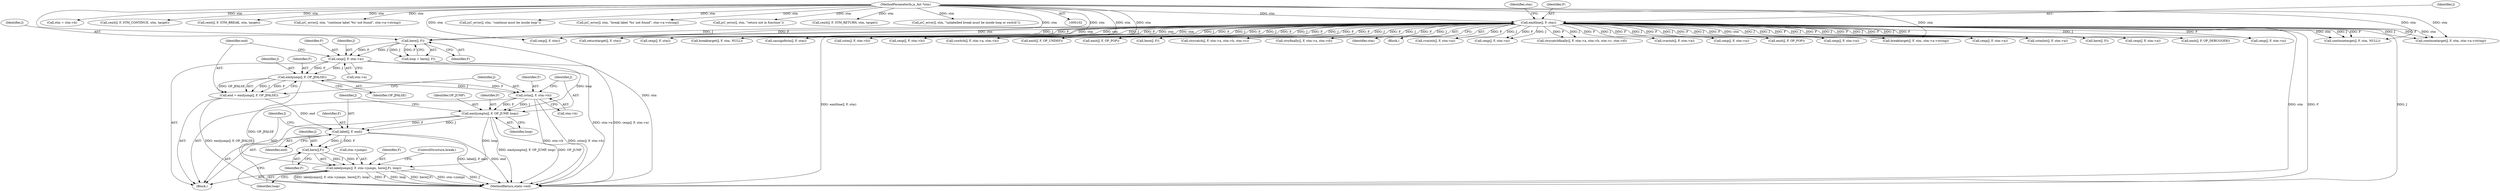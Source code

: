 digraph "0_ghostscript_5008105780c0b0182ea6eda83ad5598f225be3ee@pointer" {
"1000267" [label="(Call,cexp(J, F, stm->a))"];
"1000264" [label="(Call,here(J, F))"];
"1000111" [label="(Call,emitline(J, F, stm))"];
"1000104" [label="(MethodParameterIn,js_Ast *stm)"];
"1000275" [label="(Call,emitjump(J, F, OP_JFALSE))"];
"1000273" [label="(Call,end = emitjump(J, F, OP_JFALSE))"];
"1000290" [label="(Call,label(J, F, end))"];
"1000300" [label="(Call,here(J,F))"];
"1000294" [label="(Call,labeljumps(J, F, stm->jumps, here(J,F), loop))"];
"1000279" [label="(Call,cstm(J, F, stm->b))"];
"1000285" [label="(Call,emitjumpto(J, F, OP_JUMP, loop))"];
"1000561" [label="(Call,breaktarget(J, F, stm, stm->a->string))"];
"1000647" [label="(Call,continuetarget(J, F, stm, NULL))"];
"1000301" [label="(Identifier,J)"];
"1000513" [label="(Call,cstm(J, F, stm->b))"];
"1000104" [label="(MethodParameterIn,js_Ast *stm)"];
"1000414" [label="(Call,cexp(J, F, stm->b))"];
"1000492" [label="(Call,cswitch(J, F, stm->a, stm->b))"];
"1000622" [label="(Call,continuetarget(J, F, stm, stm->a->string))"];
"1000687" [label="(Call,emit(J, F, OP_UNDEF))"];
"1000693" [label="(Call,returntarget(J, F, stm))"];
"1000277" [label="(Identifier,F)"];
"1000819" [label="(Call,cexp(J, F, stm))"];
"1000815" [label="(Call,emit(J, F, OP_POP))"];
"1000225" [label="(Call,here(J, F))"];
"1000779" [label="(Call,ctrycatch(J, F, stm->a, stm->b, stm->c))"];
"1000793" [label="(Call,ctryfinally(J, F, stm->a, stm->d))"];
"1000276" [label="(Identifier,J)"];
"1000294" [label="(Call,labeljumps(J, F, stm->jumps, here(J,F), loop))"];
"1000282" [label="(Call,stm->b)"];
"1000288" [label="(Identifier,OP_JUMP)"];
"1000281" [label="(Identifier,F)"];
"1000296" [label="(Identifier,F)"];
"1000290" [label="(Call,label(J, F, end))"];
"1000114" [label="(Identifier,stm)"];
"1000113" [label="(Identifier,F)"];
"1000525" [label="(Call,stm = stm->b)"];
"1000292" [label="(Identifier,F)"];
"1000270" [label="(Call,stm->a)"];
"1000274" [label="(Identifier,end)"];
"1000834" [label="(MethodReturn,static void)"];
"1000112" [label="(Identifier,J)"];
"1000268" [label="(Identifier,J)"];
"1000105" [label="(Block,)"];
"1000146" [label="(Call,cvarinit(J, F, stm->a))"];
"1000265" [label="(Identifier,J)"];
"1000716" [label="(Call,cexp(J, F, stm->a))"];
"1000763" [label="(Call,ctrycatchfinally(J, F, stm->a, stm->b, stm->c, stm->d))"];
"1000659" [label="(Call,cexit(J, F, STM_CONTINUE, stm, target))"];
"1000266" [label="(Identifier,F)"];
"1000314" [label="(Call,cvarinit(J, F, stm->a))"];
"1000303" [label="(Identifier,loop)"];
"1000598" [label="(Call,cexit(J, F, STM_BREAK, stm, target))"];
"1000634" [label="(Call,jsC_error(J, stm, \"continue label '%s' not found\", stm->a->string))"];
"1000199" [label="(Call,cexp(J, F, stm->a))"];
"1000304" [label="(ControlStructure,break;)"];
"1000825" [label="(Call,cexp(J, F, stm))"];
"1000286" [label="(Identifier,J)"];
"1000111" [label="(Call,emitline(J, F, stm))"];
"1000280" [label="(Identifier,J)"];
"1000586" [label="(Call,breaktarget(J, F, stm, NULL))"];
"1000655" [label="(Call,jsC_error(J, stm, \"continue must be inside loop\"))"];
"1000269" [label="(Identifier,F)"];
"1000136" [label="(Call,emit(J, F, OP_POP))"];
"1000273" [label="(Call,end = emitjump(J, F, OP_JFALSE))"];
"1000573" [label="(Call,jsC_error(J, stm, \"break label '%s' not found\", stm->a->string))"];
"1000119" [label="(Block,)"];
"1000262" [label="(Call,loop = here(J, F))"];
"1000264" [label="(Call,here(J, F))"];
"1000159" [label="(Call,cexp(J, F, stm->a))"];
"1000117" [label="(Identifier,stm)"];
"1000267" [label="(Call,cexp(J, F, stm->a))"];
"1000275" [label="(Call,emitjump(J, F, OP_JFALSE))"];
"1000291" [label="(Identifier,J)"];
"1000285" [label="(Call,emitjumpto(J, F, OP_JUMP, loop))"];
"1000680" [label="(Call,cexp(J, F, stm->a))"];
"1000123" [label="(Call,cstmlist(J, F, stm->a))"];
"1000700" [label="(Call,jsC_error(J, stm, \"return not in function\"))"];
"1000704" [label="(Call,cexit(J, F, STM_RETURN, stm, target))"];
"1000302" [label="(Identifier,F)"];
"1000297" [label="(Call,stm->jumps)"];
"1000594" [label="(Call,jsC_error(J, stm, \"unlabelled break must be inside loop or switch\"))"];
"1000339" [label="(Call,here(J, F))"];
"1000327" [label="(Call,cexp(J, F, stm->a))"];
"1000293" [label="(Identifier,end)"];
"1000804" [label="(Call,emit(J, F, OP_DEBUGGER))"];
"1000728" [label="(Call,cexp(J, F, stm->a))"];
"1000295" [label="(Identifier,J)"];
"1000440" [label="(Call,cassignforin(J, F, stm))"];
"1000300" [label="(Call,here(J,F))"];
"1000278" [label="(Identifier,OP_JFALSE)"];
"1000279" [label="(Call,cstm(J, F, stm->b))"];
"1000287" [label="(Identifier,F)"];
"1000289" [label="(Identifier,loop)"];
"1000267" -> "1000119"  [label="AST: "];
"1000267" -> "1000270"  [label="CFG: "];
"1000268" -> "1000267"  [label="AST: "];
"1000269" -> "1000267"  [label="AST: "];
"1000270" -> "1000267"  [label="AST: "];
"1000274" -> "1000267"  [label="CFG: "];
"1000267" -> "1000834"  [label="DDG: cexp(J, F, stm->a)"];
"1000267" -> "1000834"  [label="DDG: stm->a"];
"1000264" -> "1000267"  [label="DDG: J"];
"1000264" -> "1000267"  [label="DDG: F"];
"1000267" -> "1000275"  [label="DDG: J"];
"1000267" -> "1000275"  [label="DDG: F"];
"1000264" -> "1000262"  [label="AST: "];
"1000264" -> "1000266"  [label="CFG: "];
"1000265" -> "1000264"  [label="AST: "];
"1000266" -> "1000264"  [label="AST: "];
"1000262" -> "1000264"  [label="CFG: "];
"1000264" -> "1000262"  [label="DDG: J"];
"1000264" -> "1000262"  [label="DDG: F"];
"1000111" -> "1000264"  [label="DDG: J"];
"1000111" -> "1000264"  [label="DDG: F"];
"1000111" -> "1000105"  [label="AST: "];
"1000111" -> "1000114"  [label="CFG: "];
"1000112" -> "1000111"  [label="AST: "];
"1000113" -> "1000111"  [label="AST: "];
"1000114" -> "1000111"  [label="AST: "];
"1000117" -> "1000111"  [label="CFG: "];
"1000111" -> "1000834"  [label="DDG: stm"];
"1000111" -> "1000834"  [label="DDG: J"];
"1000111" -> "1000834"  [label="DDG: F"];
"1000111" -> "1000834"  [label="DDG: emitline(J, F, stm)"];
"1000104" -> "1000111"  [label="DDG: stm"];
"1000111" -> "1000123"  [label="DDG: J"];
"1000111" -> "1000123"  [label="DDG: F"];
"1000111" -> "1000136"  [label="DDG: J"];
"1000111" -> "1000136"  [label="DDG: F"];
"1000111" -> "1000146"  [label="DDG: J"];
"1000111" -> "1000146"  [label="DDG: F"];
"1000111" -> "1000159"  [label="DDG: J"];
"1000111" -> "1000159"  [label="DDG: F"];
"1000111" -> "1000199"  [label="DDG: J"];
"1000111" -> "1000199"  [label="DDG: F"];
"1000111" -> "1000225"  [label="DDG: J"];
"1000111" -> "1000225"  [label="DDG: F"];
"1000111" -> "1000314"  [label="DDG: J"];
"1000111" -> "1000314"  [label="DDG: F"];
"1000111" -> "1000327"  [label="DDG: J"];
"1000111" -> "1000327"  [label="DDG: F"];
"1000111" -> "1000339"  [label="DDG: J"];
"1000111" -> "1000339"  [label="DDG: F"];
"1000111" -> "1000414"  [label="DDG: J"];
"1000111" -> "1000414"  [label="DDG: F"];
"1000111" -> "1000440"  [label="DDG: stm"];
"1000111" -> "1000492"  [label="DDG: J"];
"1000111" -> "1000492"  [label="DDG: F"];
"1000111" -> "1000513"  [label="DDG: J"];
"1000111" -> "1000513"  [label="DDG: F"];
"1000111" -> "1000561"  [label="DDG: J"];
"1000111" -> "1000561"  [label="DDG: F"];
"1000111" -> "1000561"  [label="DDG: stm"];
"1000111" -> "1000586"  [label="DDG: J"];
"1000111" -> "1000586"  [label="DDG: F"];
"1000111" -> "1000586"  [label="DDG: stm"];
"1000111" -> "1000622"  [label="DDG: J"];
"1000111" -> "1000622"  [label="DDG: F"];
"1000111" -> "1000622"  [label="DDG: stm"];
"1000111" -> "1000647"  [label="DDG: J"];
"1000111" -> "1000647"  [label="DDG: F"];
"1000111" -> "1000647"  [label="DDG: stm"];
"1000111" -> "1000680"  [label="DDG: J"];
"1000111" -> "1000680"  [label="DDG: F"];
"1000111" -> "1000687"  [label="DDG: J"];
"1000111" -> "1000687"  [label="DDG: F"];
"1000111" -> "1000693"  [label="DDG: stm"];
"1000111" -> "1000716"  [label="DDG: J"];
"1000111" -> "1000716"  [label="DDG: F"];
"1000111" -> "1000728"  [label="DDG: J"];
"1000111" -> "1000728"  [label="DDG: F"];
"1000111" -> "1000763"  [label="DDG: J"];
"1000111" -> "1000763"  [label="DDG: F"];
"1000111" -> "1000779"  [label="DDG: J"];
"1000111" -> "1000779"  [label="DDG: F"];
"1000111" -> "1000793"  [label="DDG: J"];
"1000111" -> "1000793"  [label="DDG: F"];
"1000111" -> "1000804"  [label="DDG: J"];
"1000111" -> "1000804"  [label="DDG: F"];
"1000111" -> "1000815"  [label="DDG: J"];
"1000111" -> "1000815"  [label="DDG: F"];
"1000111" -> "1000819"  [label="DDG: stm"];
"1000111" -> "1000825"  [label="DDG: J"];
"1000111" -> "1000825"  [label="DDG: F"];
"1000111" -> "1000825"  [label="DDG: stm"];
"1000104" -> "1000102"  [label="AST: "];
"1000104" -> "1000834"  [label="DDG: stm"];
"1000104" -> "1000440"  [label="DDG: stm"];
"1000104" -> "1000525"  [label="DDG: stm"];
"1000104" -> "1000561"  [label="DDG: stm"];
"1000104" -> "1000573"  [label="DDG: stm"];
"1000104" -> "1000586"  [label="DDG: stm"];
"1000104" -> "1000594"  [label="DDG: stm"];
"1000104" -> "1000598"  [label="DDG: stm"];
"1000104" -> "1000622"  [label="DDG: stm"];
"1000104" -> "1000634"  [label="DDG: stm"];
"1000104" -> "1000647"  [label="DDG: stm"];
"1000104" -> "1000655"  [label="DDG: stm"];
"1000104" -> "1000659"  [label="DDG: stm"];
"1000104" -> "1000693"  [label="DDG: stm"];
"1000104" -> "1000700"  [label="DDG: stm"];
"1000104" -> "1000704"  [label="DDG: stm"];
"1000104" -> "1000819"  [label="DDG: stm"];
"1000104" -> "1000825"  [label="DDG: stm"];
"1000275" -> "1000273"  [label="AST: "];
"1000275" -> "1000278"  [label="CFG: "];
"1000276" -> "1000275"  [label="AST: "];
"1000277" -> "1000275"  [label="AST: "];
"1000278" -> "1000275"  [label="AST: "];
"1000273" -> "1000275"  [label="CFG: "];
"1000275" -> "1000834"  [label="DDG: OP_JFALSE"];
"1000275" -> "1000273"  [label="DDG: J"];
"1000275" -> "1000273"  [label="DDG: F"];
"1000275" -> "1000273"  [label="DDG: OP_JFALSE"];
"1000275" -> "1000279"  [label="DDG: J"];
"1000275" -> "1000279"  [label="DDG: F"];
"1000273" -> "1000119"  [label="AST: "];
"1000274" -> "1000273"  [label="AST: "];
"1000280" -> "1000273"  [label="CFG: "];
"1000273" -> "1000834"  [label="DDG: emitjump(J, F, OP_JFALSE)"];
"1000273" -> "1000290"  [label="DDG: end"];
"1000290" -> "1000119"  [label="AST: "];
"1000290" -> "1000293"  [label="CFG: "];
"1000291" -> "1000290"  [label="AST: "];
"1000292" -> "1000290"  [label="AST: "];
"1000293" -> "1000290"  [label="AST: "];
"1000295" -> "1000290"  [label="CFG: "];
"1000290" -> "1000834"  [label="DDG: label(J, F, end)"];
"1000290" -> "1000834"  [label="DDG: end"];
"1000285" -> "1000290"  [label="DDG: J"];
"1000285" -> "1000290"  [label="DDG: F"];
"1000290" -> "1000300"  [label="DDG: J"];
"1000290" -> "1000300"  [label="DDG: F"];
"1000300" -> "1000294"  [label="AST: "];
"1000300" -> "1000302"  [label="CFG: "];
"1000301" -> "1000300"  [label="AST: "];
"1000302" -> "1000300"  [label="AST: "];
"1000303" -> "1000300"  [label="CFG: "];
"1000300" -> "1000294"  [label="DDG: J"];
"1000300" -> "1000294"  [label="DDG: F"];
"1000294" -> "1000119"  [label="AST: "];
"1000294" -> "1000303"  [label="CFG: "];
"1000295" -> "1000294"  [label="AST: "];
"1000296" -> "1000294"  [label="AST: "];
"1000297" -> "1000294"  [label="AST: "];
"1000303" -> "1000294"  [label="AST: "];
"1000304" -> "1000294"  [label="CFG: "];
"1000294" -> "1000834"  [label="DDG: labeljumps(J, F, stm->jumps, here(J,F), loop)"];
"1000294" -> "1000834"  [label="DDG: F"];
"1000294" -> "1000834"  [label="DDG: loop"];
"1000294" -> "1000834"  [label="DDG: here(J,F)"];
"1000294" -> "1000834"  [label="DDG: stm->jumps"];
"1000294" -> "1000834"  [label="DDG: J"];
"1000285" -> "1000294"  [label="DDG: loop"];
"1000279" -> "1000119"  [label="AST: "];
"1000279" -> "1000282"  [label="CFG: "];
"1000280" -> "1000279"  [label="AST: "];
"1000281" -> "1000279"  [label="AST: "];
"1000282" -> "1000279"  [label="AST: "];
"1000286" -> "1000279"  [label="CFG: "];
"1000279" -> "1000834"  [label="DDG: stm->b"];
"1000279" -> "1000834"  [label="DDG: cstm(J, F, stm->b)"];
"1000279" -> "1000285"  [label="DDG: J"];
"1000279" -> "1000285"  [label="DDG: F"];
"1000285" -> "1000119"  [label="AST: "];
"1000285" -> "1000289"  [label="CFG: "];
"1000286" -> "1000285"  [label="AST: "];
"1000287" -> "1000285"  [label="AST: "];
"1000288" -> "1000285"  [label="AST: "];
"1000289" -> "1000285"  [label="AST: "];
"1000291" -> "1000285"  [label="CFG: "];
"1000285" -> "1000834"  [label="DDG: emitjumpto(J, F, OP_JUMP, loop)"];
"1000285" -> "1000834"  [label="DDG: OP_JUMP"];
"1000262" -> "1000285"  [label="DDG: loop"];
}
